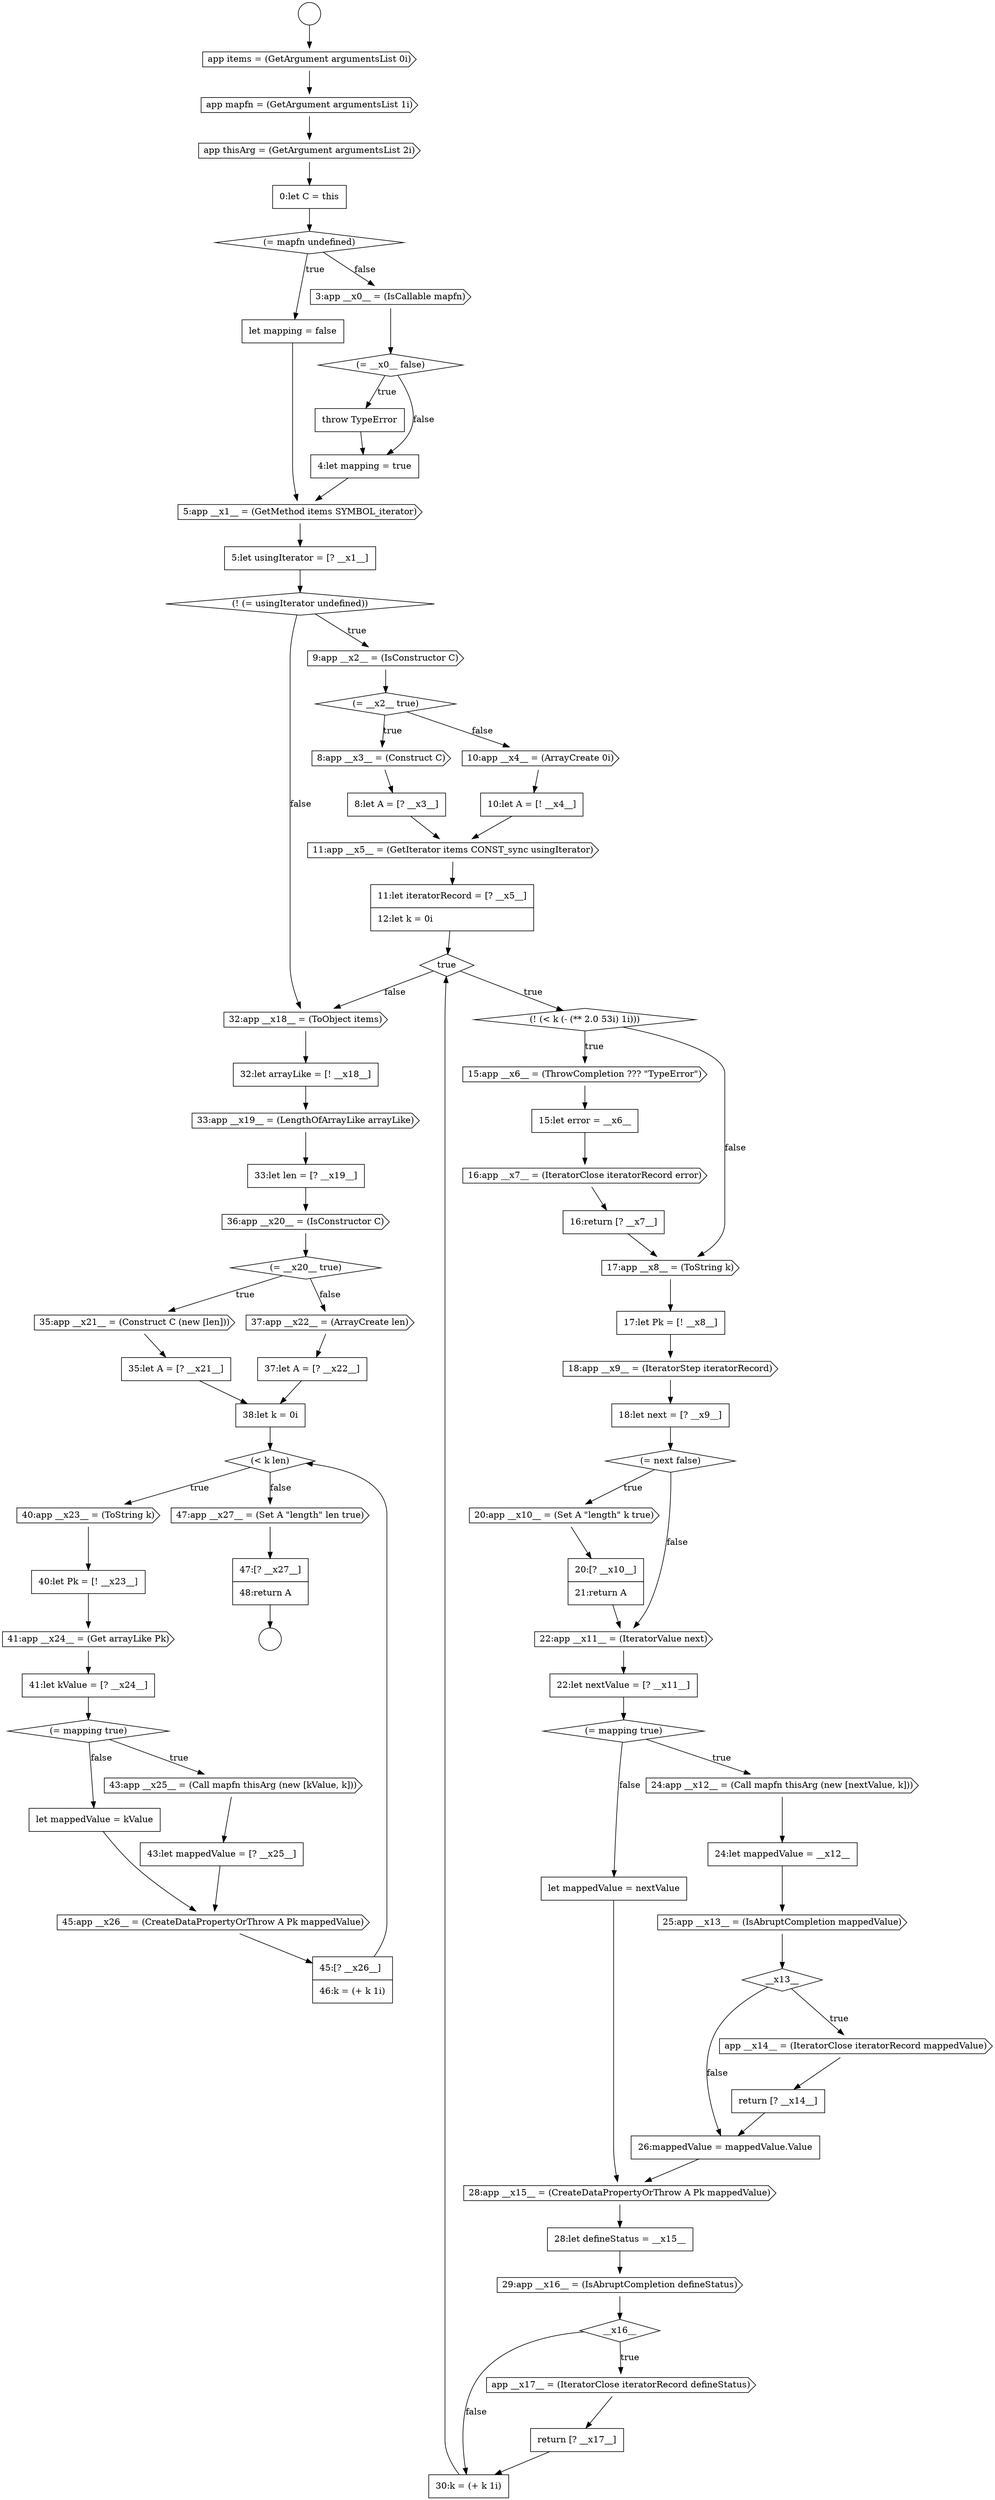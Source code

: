 digraph {
  node5 [shape=none, margin=0, label=<<font color="black">
    <table border="0" cellborder="1" cellspacing="0" cellpadding="10">
      <tr><td align="left">0:let C = this</td></tr>
    </table>
  </font>> color="black" fillcolor="white" style=filled]
  node65 [shape=diamond, label=<<font color="black">(&lt; k len)</font>> color="black" fillcolor="white" style=filled]
  node77 [shape=none, margin=0, label=<<font color="black">
    <table border="0" cellborder="1" cellspacing="0" cellpadding="10">
      <tr><td align="left">47:[? __x27__]</td></tr>
      <tr><td align="left">48:return A</td></tr>
    </table>
  </font>> color="black" fillcolor="white" style=filled]
  node66 [shape=cds, label=<<font color="black">40:app __x23__ = (ToString k)</font>> color="black" fillcolor="white" style=filled]
  node4 [shape=cds, label=<<font color="black">app thisArg = (GetArgument argumentsList 2i)</font>> color="black" fillcolor="white" style=filled]
  node69 [shape=none, margin=0, label=<<font color="black">
    <table border="0" cellborder="1" cellspacing="0" cellpadding="10">
      <tr><td align="left">41:let kValue = [? __x24__]</td></tr>
    </table>
  </font>> color="black" fillcolor="white" style=filled]
  node0 [shape=circle label=" " color="black" fillcolor="white" style=filled]
  node10 [shape=none, margin=0, label=<<font color="black">
    <table border="0" cellborder="1" cellspacing="0" cellpadding="10">
      <tr><td align="left">throw TypeError</td></tr>
    </table>
  </font>> color="black" fillcolor="white" style=filled]
  node56 [shape=cds, label=<<font color="black">33:app __x19__ = (LengthOfArrayLike arrayLike)</font>> color="black" fillcolor="white" style=filled]
  node42 [shape=diamond, label=<<font color="black">__x13__</font>> color="black" fillcolor="white" style=filled]
  node24 [shape=diamond, label=<<font color="black">(! (&lt; k (- (** 2.0 53i) 1i)))</font>> color="black" fillcolor="white" style=filled]
  node37 [shape=none, margin=0, label=<<font color="black">
    <table border="0" cellborder="1" cellspacing="0" cellpadding="10">
      <tr><td align="left">22:let nextValue = [? __x11__]</td></tr>
    </table>
  </font>> color="black" fillcolor="white" style=filled]
  node25 [shape=cds, label=<<font color="black">15:app __x6__ = (ThrowCompletion ??? &quot;TypeError&quot;)</font>> color="black" fillcolor="white" style=filled]
  node52 [shape=none, margin=0, label=<<font color="black">
    <table border="0" cellborder="1" cellspacing="0" cellpadding="10">
      <tr><td align="left">return [? __x17__]</td></tr>
    </table>
  </font>> color="black" fillcolor="white" style=filled]
  node14 [shape=diamond, label=<<font color="black">(! (= usingIterator undefined))</font>> color="black" fillcolor="white" style=filled]
  node20 [shape=none, margin=0, label=<<font color="black">
    <table border="0" cellborder="1" cellspacing="0" cellpadding="10">
      <tr><td align="left">10:let A = [! __x4__]</td></tr>
    </table>
  </font>> color="black" fillcolor="white" style=filled]
  node46 [shape=none, margin=0, label=<<font color="black">
    <table border="0" cellborder="1" cellspacing="0" cellpadding="10">
      <tr><td align="left">let mappedValue = nextValue</td></tr>
    </table>
  </font>> color="black" fillcolor="white" style=filled]
  node57 [shape=none, margin=0, label=<<font color="black">
    <table border="0" cellborder="1" cellspacing="0" cellpadding="10">
      <tr><td align="left">33:let len = [? __x19__]</td></tr>
    </table>
  </font>> color="black" fillcolor="white" style=filled]
  node29 [shape=cds, label=<<font color="black">17:app __x8__ = (ToString k)</font>> color="black" fillcolor="white" style=filled]
  node61 [shape=none, margin=0, label=<<font color="black">
    <table border="0" cellborder="1" cellspacing="0" cellpadding="10">
      <tr><td align="left">35:let A = [? __x21__]</td></tr>
    </table>
  </font>> color="black" fillcolor="white" style=filled]
  node1 [shape=circle label=" " color="black" fillcolor="white" style=filled]
  node74 [shape=cds, label=<<font color="black">45:app __x26__ = (CreateDataPropertyOrThrow A Pk mappedValue)</font>> color="black" fillcolor="white" style=filled]
  node6 [shape=diamond, label=<<font color="black">(= mapfn undefined)</font>> color="black" fillcolor="white" style=filled]
  node60 [shape=cds, label=<<font color="black">35:app __x21__ = (Construct C (new [len]))</font>> color="black" fillcolor="white" style=filled]
  node70 [shape=diamond, label=<<font color="black">(= mapping true)</font>> color="black" fillcolor="white" style=filled]
  node21 [shape=cds, label=<<font color="black">11:app __x5__ = (GetIterator items CONST_sync usingIterator)</font>> color="black" fillcolor="white" style=filled]
  node33 [shape=diamond, label=<<font color="black">(= next false)</font>> color="black" fillcolor="white" style=filled]
  node28 [shape=none, margin=0, label=<<font color="black">
    <table border="0" cellborder="1" cellspacing="0" cellpadding="10">
      <tr><td align="left">16:return [? __x7__]</td></tr>
    </table>
  </font>> color="black" fillcolor="white" style=filled]
  node38 [shape=diamond, label=<<font color="black">(= mapping true)</font>> color="black" fillcolor="white" style=filled]
  node9 [shape=diamond, label=<<font color="black">(= __x0__ false)</font>> color="black" fillcolor="white" style=filled]
  node53 [shape=none, margin=0, label=<<font color="black">
    <table border="0" cellborder="1" cellspacing="0" cellpadding="10">
      <tr><td align="left">30:k = (+ k 1i)</td></tr>
    </table>
  </font>> color="black" fillcolor="white" style=filled]
  node13 [shape=none, margin=0, label=<<font color="black">
    <table border="0" cellborder="1" cellspacing="0" cellpadding="10">
      <tr><td align="left">5:let usingIterator = [? __x1__]</td></tr>
    </table>
  </font>> color="black" fillcolor="white" style=filled]
  node41 [shape=cds, label=<<font color="black">25:app __x13__ = (IsAbruptCompletion mappedValue)</font>> color="black" fillcolor="white" style=filled]
  node73 [shape=none, margin=0, label=<<font color="black">
    <table border="0" cellborder="1" cellspacing="0" cellpadding="10">
      <tr><td align="left">let mappedValue = kValue</td></tr>
    </table>
  </font>> color="black" fillcolor="white" style=filled]
  node2 [shape=cds, label=<<font color="black">app items = (GetArgument argumentsList 0i)</font>> color="black" fillcolor="white" style=filled]
  node45 [shape=none, margin=0, label=<<font color="black">
    <table border="0" cellborder="1" cellspacing="0" cellpadding="10">
      <tr><td align="left">26:mappedValue = mappedValue.Value</td></tr>
    </table>
  </font>> color="black" fillcolor="white" style=filled]
  node64 [shape=none, margin=0, label=<<font color="black">
    <table border="0" cellborder="1" cellspacing="0" cellpadding="10">
      <tr><td align="left">38:let k = 0i</td></tr>
    </table>
  </font>> color="black" fillcolor="white" style=filled]
  node17 [shape=cds, label=<<font color="black">8:app __x3__ = (Construct C)</font>> color="black" fillcolor="white" style=filled]
  node32 [shape=none, margin=0, label=<<font color="black">
    <table border="0" cellborder="1" cellspacing="0" cellpadding="10">
      <tr><td align="left">18:let next = [? __x9__]</td></tr>
    </table>
  </font>> color="black" fillcolor="white" style=filled]
  node34 [shape=cds, label=<<font color="black">20:app __x10__ = (Set A &quot;length&quot; k true)</font>> color="black" fillcolor="white" style=filled]
  node22 [shape=none, margin=0, label=<<font color="black">
    <table border="0" cellborder="1" cellspacing="0" cellpadding="10">
      <tr><td align="left">11:let iteratorRecord = [? __x5__]</td></tr>
      <tr><td align="left">12:let k = 0i</td></tr>
    </table>
  </font>> color="black" fillcolor="white" style=filled]
  node44 [shape=none, margin=0, label=<<font color="black">
    <table border="0" cellborder="1" cellspacing="0" cellpadding="10">
      <tr><td align="left">return [? __x14__]</td></tr>
    </table>
  </font>> color="black" fillcolor="white" style=filled]
  node59 [shape=diamond, label=<<font color="black">(= __x20__ true)</font>> color="black" fillcolor="white" style=filled]
  node27 [shape=cds, label=<<font color="black">16:app __x7__ = (IteratorClose iteratorRecord error)</font>> color="black" fillcolor="white" style=filled]
  node71 [shape=cds, label=<<font color="black">43:app __x25__ = (Call mapfn thisArg (new [kValue, k]))</font>> color="black" fillcolor="white" style=filled]
  node12 [shape=cds, label=<<font color="black">5:app __x1__ = (GetMethod items SYMBOL_iterator)</font>> color="black" fillcolor="white" style=filled]
  node54 [shape=cds, label=<<font color="black">32:app __x18__ = (ToObject items)</font>> color="black" fillcolor="white" style=filled]
  node49 [shape=cds, label=<<font color="black">29:app __x16__ = (IsAbruptCompletion defineStatus)</font>> color="black" fillcolor="white" style=filled]
  node76 [shape=cds, label=<<font color="black">47:app __x27__ = (Set A &quot;length&quot; len true)</font>> color="black" fillcolor="white" style=filled]
  node7 [shape=none, margin=0, label=<<font color="black">
    <table border="0" cellborder="1" cellspacing="0" cellpadding="10">
      <tr><td align="left">let mapping = false</td></tr>
    </table>
  </font>> color="black" fillcolor="white" style=filled]
  node39 [shape=cds, label=<<font color="black">24:app __x12__ = (Call mapfn thisArg (new [nextValue, k]))</font>> color="black" fillcolor="white" style=filled]
  node3 [shape=cds, label=<<font color="black">app mapfn = (GetArgument argumentsList 1i)</font>> color="black" fillcolor="white" style=filled]
  node35 [shape=none, margin=0, label=<<font color="black">
    <table border="0" cellborder="1" cellspacing="0" cellpadding="10">
      <tr><td align="left">20:[? __x10__]</td></tr>
      <tr><td align="left">21:return A</td></tr>
    </table>
  </font>> color="black" fillcolor="white" style=filled]
  node48 [shape=none, margin=0, label=<<font color="black">
    <table border="0" cellborder="1" cellspacing="0" cellpadding="10">
      <tr><td align="left">28:let defineStatus = __x15__</td></tr>
    </table>
  </font>> color="black" fillcolor="white" style=filled]
  node63 [shape=none, margin=0, label=<<font color="black">
    <table border="0" cellborder="1" cellspacing="0" cellpadding="10">
      <tr><td align="left">37:let A = [? __x22__]</td></tr>
    </table>
  </font>> color="black" fillcolor="white" style=filled]
  node18 [shape=none, margin=0, label=<<font color="black">
    <table border="0" cellborder="1" cellspacing="0" cellpadding="10">
      <tr><td align="left">8:let A = [? __x3__]</td></tr>
    </table>
  </font>> color="black" fillcolor="white" style=filled]
  node50 [shape=diamond, label=<<font color="black">__x16__</font>> color="black" fillcolor="white" style=filled]
  node67 [shape=none, margin=0, label=<<font color="black">
    <table border="0" cellborder="1" cellspacing="0" cellpadding="10">
      <tr><td align="left">40:let Pk = [! __x23__]</td></tr>
    </table>
  </font>> color="black" fillcolor="white" style=filled]
  node16 [shape=diamond, label=<<font color="black">(= __x2__ true)</font>> color="black" fillcolor="white" style=filled]
  node31 [shape=cds, label=<<font color="black">18:app __x9__ = (IteratorStep iteratorRecord)</font>> color="black" fillcolor="white" style=filled]
  node11 [shape=none, margin=0, label=<<font color="black">
    <table border="0" cellborder="1" cellspacing="0" cellpadding="10">
      <tr><td align="left">4:let mapping = true</td></tr>
    </table>
  </font>> color="black" fillcolor="white" style=filled]
  node72 [shape=none, margin=0, label=<<font color="black">
    <table border="0" cellborder="1" cellspacing="0" cellpadding="10">
      <tr><td align="left">43:let mappedValue = [? __x25__]</td></tr>
    </table>
  </font>> color="black" fillcolor="white" style=filled]
  node43 [shape=cds, label=<<font color="black">app __x14__ = (IteratorClose iteratorRecord mappedValue)</font>> color="black" fillcolor="white" style=filled]
  node40 [shape=none, margin=0, label=<<font color="black">
    <table border="0" cellborder="1" cellspacing="0" cellpadding="10">
      <tr><td align="left">24:let mappedValue = __x12__</td></tr>
    </table>
  </font>> color="black" fillcolor="white" style=filled]
  node26 [shape=none, margin=0, label=<<font color="black">
    <table border="0" cellborder="1" cellspacing="0" cellpadding="10">
      <tr><td align="left">15:let error = __x6__</td></tr>
    </table>
  </font>> color="black" fillcolor="white" style=filled]
  node55 [shape=none, margin=0, label=<<font color="black">
    <table border="0" cellborder="1" cellspacing="0" cellpadding="10">
      <tr><td align="left">32:let arrayLike = [! __x18__]</td></tr>
    </table>
  </font>> color="black" fillcolor="white" style=filled]
  node23 [shape=diamond, label=<<font color="black">true</font>> color="black" fillcolor="white" style=filled]
  node8 [shape=cds, label=<<font color="black">3:app __x0__ = (IsCallable mapfn)</font>> color="black" fillcolor="white" style=filled]
  node75 [shape=none, margin=0, label=<<font color="black">
    <table border="0" cellborder="1" cellspacing="0" cellpadding="10">
      <tr><td align="left">45:[? __x26__]</td></tr>
      <tr><td align="left">46:k = (+ k 1i)</td></tr>
    </table>
  </font>> color="black" fillcolor="white" style=filled]
  node58 [shape=cds, label=<<font color="black">36:app __x20__ = (IsConstructor C)</font>> color="black" fillcolor="white" style=filled]
  node36 [shape=cds, label=<<font color="black">22:app __x11__ = (IteratorValue next)</font>> color="black" fillcolor="white" style=filled]
  node30 [shape=none, margin=0, label=<<font color="black">
    <table border="0" cellborder="1" cellspacing="0" cellpadding="10">
      <tr><td align="left">17:let Pk = [! __x8__]</td></tr>
    </table>
  </font>> color="black" fillcolor="white" style=filled]
  node51 [shape=cds, label=<<font color="black">app __x17__ = (IteratorClose iteratorRecord defineStatus)</font>> color="black" fillcolor="white" style=filled]
  node19 [shape=cds, label=<<font color="black">10:app __x4__ = (ArrayCreate 0i)</font>> color="black" fillcolor="white" style=filled]
  node47 [shape=cds, label=<<font color="black">28:app __x15__ = (CreateDataPropertyOrThrow A Pk mappedValue)</font>> color="black" fillcolor="white" style=filled]
  node15 [shape=cds, label=<<font color="black">9:app __x2__ = (IsConstructor C)</font>> color="black" fillcolor="white" style=filled]
  node68 [shape=cds, label=<<font color="black">41:app __x24__ = (Get arrayLike Pk)</font>> color="black" fillcolor="white" style=filled]
  node62 [shape=cds, label=<<font color="black">37:app __x22__ = (ArrayCreate len)</font>> color="black" fillcolor="white" style=filled]
  node66 -> node67 [ color="black"]
  node12 -> node13 [ color="black"]
  node31 -> node32 [ color="black"]
  node69 -> node70 [ color="black"]
  node49 -> node50 [ color="black"]
  node74 -> node75 [ color="black"]
  node41 -> node42 [ color="black"]
  node5 -> node6 [ color="black"]
  node3 -> node4 [ color="black"]
  node59 -> node60 [label=<<font color="black">true</font>> color="black"]
  node59 -> node62 [label=<<font color="black">false</font>> color="black"]
  node63 -> node64 [ color="black"]
  node33 -> node34 [label=<<font color="black">true</font>> color="black"]
  node33 -> node36 [label=<<font color="black">false</font>> color="black"]
  node28 -> node29 [ color="black"]
  node64 -> node65 [ color="black"]
  node29 -> node30 [ color="black"]
  node39 -> node40 [ color="black"]
  node67 -> node68 [ color="black"]
  node6 -> node7 [label=<<font color="black">true</font>> color="black"]
  node6 -> node8 [label=<<font color="black">false</font>> color="black"]
  node54 -> node55 [ color="black"]
  node34 -> node35 [ color="black"]
  node71 -> node72 [ color="black"]
  node24 -> node25 [label=<<font color="black">true</font>> color="black"]
  node24 -> node29 [label=<<font color="black">false</font>> color="black"]
  node2 -> node3 [ color="black"]
  node62 -> node63 [ color="black"]
  node15 -> node16 [ color="black"]
  node55 -> node56 [ color="black"]
  node11 -> node12 [ color="black"]
  node9 -> node10 [label=<<font color="black">true</font>> color="black"]
  node9 -> node11 [label=<<font color="black">false</font>> color="black"]
  node19 -> node20 [ color="black"]
  node13 -> node14 [ color="black"]
  node35 -> node36 [ color="black"]
  node57 -> node58 [ color="black"]
  node7 -> node12 [ color="black"]
  node53 -> node23 [ color="black"]
  node0 -> node2 [ color="black"]
  node36 -> node37 [ color="black"]
  node52 -> node53 [ color="black"]
  node22 -> node23 [ color="black"]
  node76 -> node77 [ color="black"]
  node43 -> node44 [ color="black"]
  node75 -> node65 [ color="black"]
  node61 -> node64 [ color="black"]
  node44 -> node45 [ color="black"]
  node27 -> node28 [ color="black"]
  node37 -> node38 [ color="black"]
  node68 -> node69 [ color="black"]
  node23 -> node24 [label=<<font color="black">true</font>> color="black"]
  node23 -> node54 [label=<<font color="black">false</font>> color="black"]
  node40 -> node41 [ color="black"]
  node30 -> node31 [ color="black"]
  node77 -> node1 [ color="black"]
  node72 -> node74 [ color="black"]
  node26 -> node27 [ color="black"]
  node10 -> node11 [ color="black"]
  node47 -> node48 [ color="black"]
  node4 -> node5 [ color="black"]
  node42 -> node43 [label=<<font color="black">true</font>> color="black"]
  node42 -> node45 [label=<<font color="black">false</font>> color="black"]
  node51 -> node52 [ color="black"]
  node18 -> node21 [ color="black"]
  node25 -> node26 [ color="black"]
  node45 -> node47 [ color="black"]
  node8 -> node9 [ color="black"]
  node21 -> node22 [ color="black"]
  node73 -> node74 [ color="black"]
  node70 -> node71 [label=<<font color="black">true</font>> color="black"]
  node70 -> node73 [label=<<font color="black">false</font>> color="black"]
  node20 -> node21 [ color="black"]
  node60 -> node61 [ color="black"]
  node56 -> node57 [ color="black"]
  node50 -> node51 [label=<<font color="black">true</font>> color="black"]
  node50 -> node53 [label=<<font color="black">false</font>> color="black"]
  node65 -> node66 [label=<<font color="black">true</font>> color="black"]
  node65 -> node76 [label=<<font color="black">false</font>> color="black"]
  node46 -> node47 [ color="black"]
  node58 -> node59 [ color="black"]
  node14 -> node15 [label=<<font color="black">true</font>> color="black"]
  node14 -> node54 [label=<<font color="black">false</font>> color="black"]
  node48 -> node49 [ color="black"]
  node16 -> node17 [label=<<font color="black">true</font>> color="black"]
  node16 -> node19 [label=<<font color="black">false</font>> color="black"]
  node32 -> node33 [ color="black"]
  node38 -> node39 [label=<<font color="black">true</font>> color="black"]
  node38 -> node46 [label=<<font color="black">false</font>> color="black"]
  node17 -> node18 [ color="black"]
}
